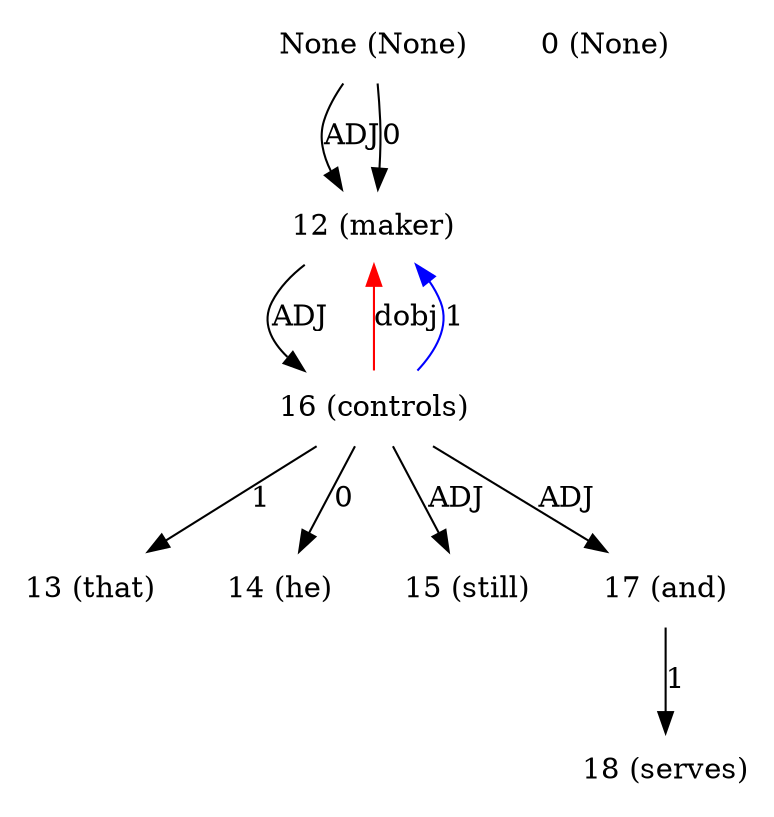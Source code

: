 digraph G{
edge [dir=forward]
node [shape=plaintext]

None [label="None (None)"]
None -> 12 [label="ADJ"]
None [label="None (None)"]
None -> 12 [label="0"]
0 [label="0 (None)"]
12 [label="12 (maker)"]
12 -> 16 [label="ADJ"]
16 -> 12 [label="dobj", color="red"]
13 [label="13 (that)"]
14 [label="14 (he)"]
15 [label="15 (still)"]
16 [label="16 (controls)"]
16 -> 13 [label="1"]
16 -> 12 [label="1", color="blue"]
16 -> 14 [label="0"]
16 -> 15 [label="ADJ"]
16 -> 17 [label="ADJ"]
17 [label="17 (and)"]
17 -> 18 [label="1"]
18 [label="18 (serves)"]
}

